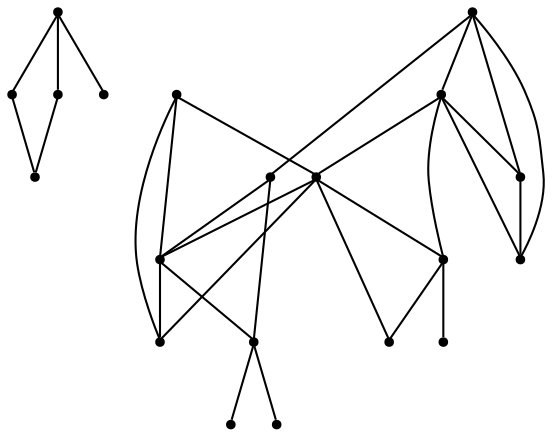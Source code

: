 graph {
  node [shape=point,comment="{\"directed\":false,\"doi\":\"10.1007/3-540-46648-7_9\",\"figure\":\"? (3)\"}"]

  v0 [pos="1204.4005242802862,420.37185122486244"]
  v1 [pos="1204.4005242802864,339.3579891155578"]
  v2 [pos="1123.3903886343608,339.3579891155578"]
  v3 [pos="1123.3903886343608,420.37185122486244"]
  v4 [pos="1069.383642134783,474.38117741661273"]
  v5 [pos="1032.1289913904238,312.3534531980035"]
  v6 [pos="907.3634026360498,312.3534531980034"]
  v7 [pos="969.8712313969048,348.35967065917026"]
  v8 [pos="925.1156303915827,460.8789094578355"]
  v9 [pos="880.3600293862609,501.38571333416706"]
  v10 [pos="969.8712313969048,420.37185122486244"]
  v11 [pos="961.3701650321864,231.33959108869874"]
  v12 [pos="853.356656136472,231.33959108869885"]
  v13 [pos="969.8712313969048,501.38571333416706"]
  v14 [pos="880.3600293862609,420.37185122486244"]
  v15 [pos="799.3499096368944,177.33026489694862"]
  v16 [pos="799.3499096368944,312.3534531980034"]
  v17 [pos="705.8382273146685,366.36271580059326"]
  v18 [pos="768.0960191013052,366.36271580059326"]
  v19 [pos="799.3499096368944,420.37185122486244"]

  v0 -- v1 [id="-1",pos="1204.4005242802862,420.37185122486244 1204.4005242802864,339.3579891155578 1204.4005242802864,339.3579891155578 1204.4005242802864,339.3579891155578"]
  v17 -- v19 [id="-2",pos="705.8382273146685,366.36271580059326 799.3499096368944,420.37185122486244 799.3499096368944,420.37185122486244 799.3499096368944,420.37185122486244"]
  v18 -- v17 [id="-3",pos="768.0960191013052,366.36271580059326 705.8382273146685,366.36271580059326 705.8382273146685,366.36271580059326 705.8382273146685,366.36271580059326"]
  v18 -- v19 [id="-4",pos="768.0960191013052,366.36271580059326 799.3499096368944,420.37185122486244 799.3499096368944,420.37185122486244 799.3499096368944,420.37185122486244"]
  v19 -- v16 [id="-5",pos="799.3499096368944,420.37185122486244 799.3499096368944,312.3534531980034 799.3499096368944,312.3534531980034 799.3499096368944,312.3534531980034"]
  v19 -- v14 [id="-6",pos="799.3499096368944,420.37185122486244 880.3600293862609,420.37185122486244 880.3600293862609,420.37185122486244 880.3600293862609,420.37185122486244"]
  v14 -- v10 [id="-7",pos="880.3600293862609,420.37185122486244 969.8712313969048,420.37185122486244 969.8712313969048,420.37185122486244 969.8712313969048,420.37185122486244"]
  v16 -- v18 [id="-8",pos="799.3499096368944,312.3534531980034 768.0960191013052,366.36271580059326 768.0960191013052,366.36271580059326 768.0960191013052,366.36271580059326"]
  v16 -- v17 [id="-9",pos="799.3499096368944,312.3534531980034 705.8382273146685,366.36271580059326 705.8382273146685,366.36271580059326 705.8382273146685,366.36271580059326"]
  v16 -- v6 [id="-10",pos="799.3499096368944,312.3534531980034 907.3634026360498,312.3534531980034 907.3634026360498,312.3534531980034 907.3634026360498,312.3534531980034"]
  v16 -- v12 [id="-11",pos="799.3499096368944,312.3534531980034 853.356656136472,231.33959108869885 853.356656136472,231.33959108869885 853.356656136472,231.33959108869885"]
  v12 -- v11 [id="-12",pos="853.356656136472,231.33959108869885 961.3701650321864,231.33959108869874 961.3701650321864,231.33959108869874 961.3701650321864,231.33959108869874"]
  v12 -- v15 [id="-13",pos="853.356656136472,231.33959108869885 799.3499096368944,177.33026489694862 799.3499096368944,177.33026489694862 799.3499096368944,177.33026489694862"]
  v14 -- v8 [id="-14",pos="880.3600293862609,420.37185122486244 925.1156303915827,460.8789094578355 925.1156303915827,460.8789094578355 925.1156303915827,460.8789094578355"]
  v8 -- v13 [id="-15",pos="925.1156303915827,460.8789094578355 969.8712313969048,501.38571333416706 969.8712313969048,501.38571333416706 969.8712313969048,501.38571333416706"]
  v6 -- v10 [id="-16",pos="907.3634026360498,312.3534531980034 969.8712313969048,420.37185122486244 969.8712313969048,420.37185122486244 969.8712313969048,420.37185122486244"]
  v6 -- v12 [id="-17",pos="907.3634026360498,312.3534531980034 853.356656136472,231.33959108869885 853.356656136472,231.33959108869885 853.356656136472,231.33959108869885"]
  v11 -- v6 [id="-18",pos="961.3701650321864,231.33959108869874 907.3634026360498,312.3534531980034 907.3634026360498,312.3534531980034 907.3634026360498,312.3534531980034"]
  v10 -- v7 [id="-19",pos="969.8712313969048,420.37185122486244 969.8712313969048,348.35967065917026 969.8712313969048,348.35967065917026 969.8712313969048,348.35967065917026"]
  v10 -- v5 [id="-20",pos="969.8712313969048,420.37185122486244 1032.1289913904238,312.3534531980035 1032.1289913904238,312.3534531980035 1032.1289913904238,312.3534531980035"]
  v10 -- v8 [id="-21",pos="969.8712313969048,420.37185122486244 925.1156303915827,460.8789094578355 925.1156303915827,460.8789094578355 925.1156303915827,460.8789094578355"]
  v8 -- v9 [id="-22",pos="925.1156303915827,460.8789094578355 880.3600293862609,501.38571333416706 880.3600293862609,501.38571333416706 880.3600293862609,501.38571333416706"]
  v7 -- v5 [id="-23",pos="969.8712313969048,348.35967065917026 1032.1289913904238,312.3534531980035 1032.1289913904238,312.3534531980035 1032.1289913904238,312.3534531980035"]
  v7 -- v6 [id="-24",pos="969.8712313969048,348.35967065917026 907.3634026360498,312.3534531980034 907.3634026360498,312.3534531980034 907.3634026360498,312.3534531980034"]
  v5 -- v6 [id="-25",pos="1032.1289913904238,312.3534531980035 907.3634026360498,312.3534531980034 907.3634026360498,312.3534531980034 907.3634026360498,312.3534531980034"]
  v3 -- v4 [id="-26",pos="1123.3903886343608,420.37185122486244 1069.383642134783,474.38117741661273 1069.383642134783,474.38117741661273 1069.383642134783,474.38117741661273"]
  v3 -- v0 [id="-27",pos="1123.3903886343608,420.37185122486244 1204.4005242802862,420.37185122486244 1204.4005242802862,420.37185122486244 1204.4005242802862,420.37185122486244"]
  v3 -- v2 [id="-28",pos="1123.3903886343608,420.37185122486244 1123.3903886343608,339.3579891155578 1123.3903886343608,339.3579891155578 1123.3903886343608,339.3579891155578"]
  v2 -- v1 [id="-29",pos="1123.3903886343608,339.3579891155578 1204.4005242802864,339.3579891155578 1204.4005242802864,339.3579891155578 1204.4005242802864,339.3579891155578"]
}